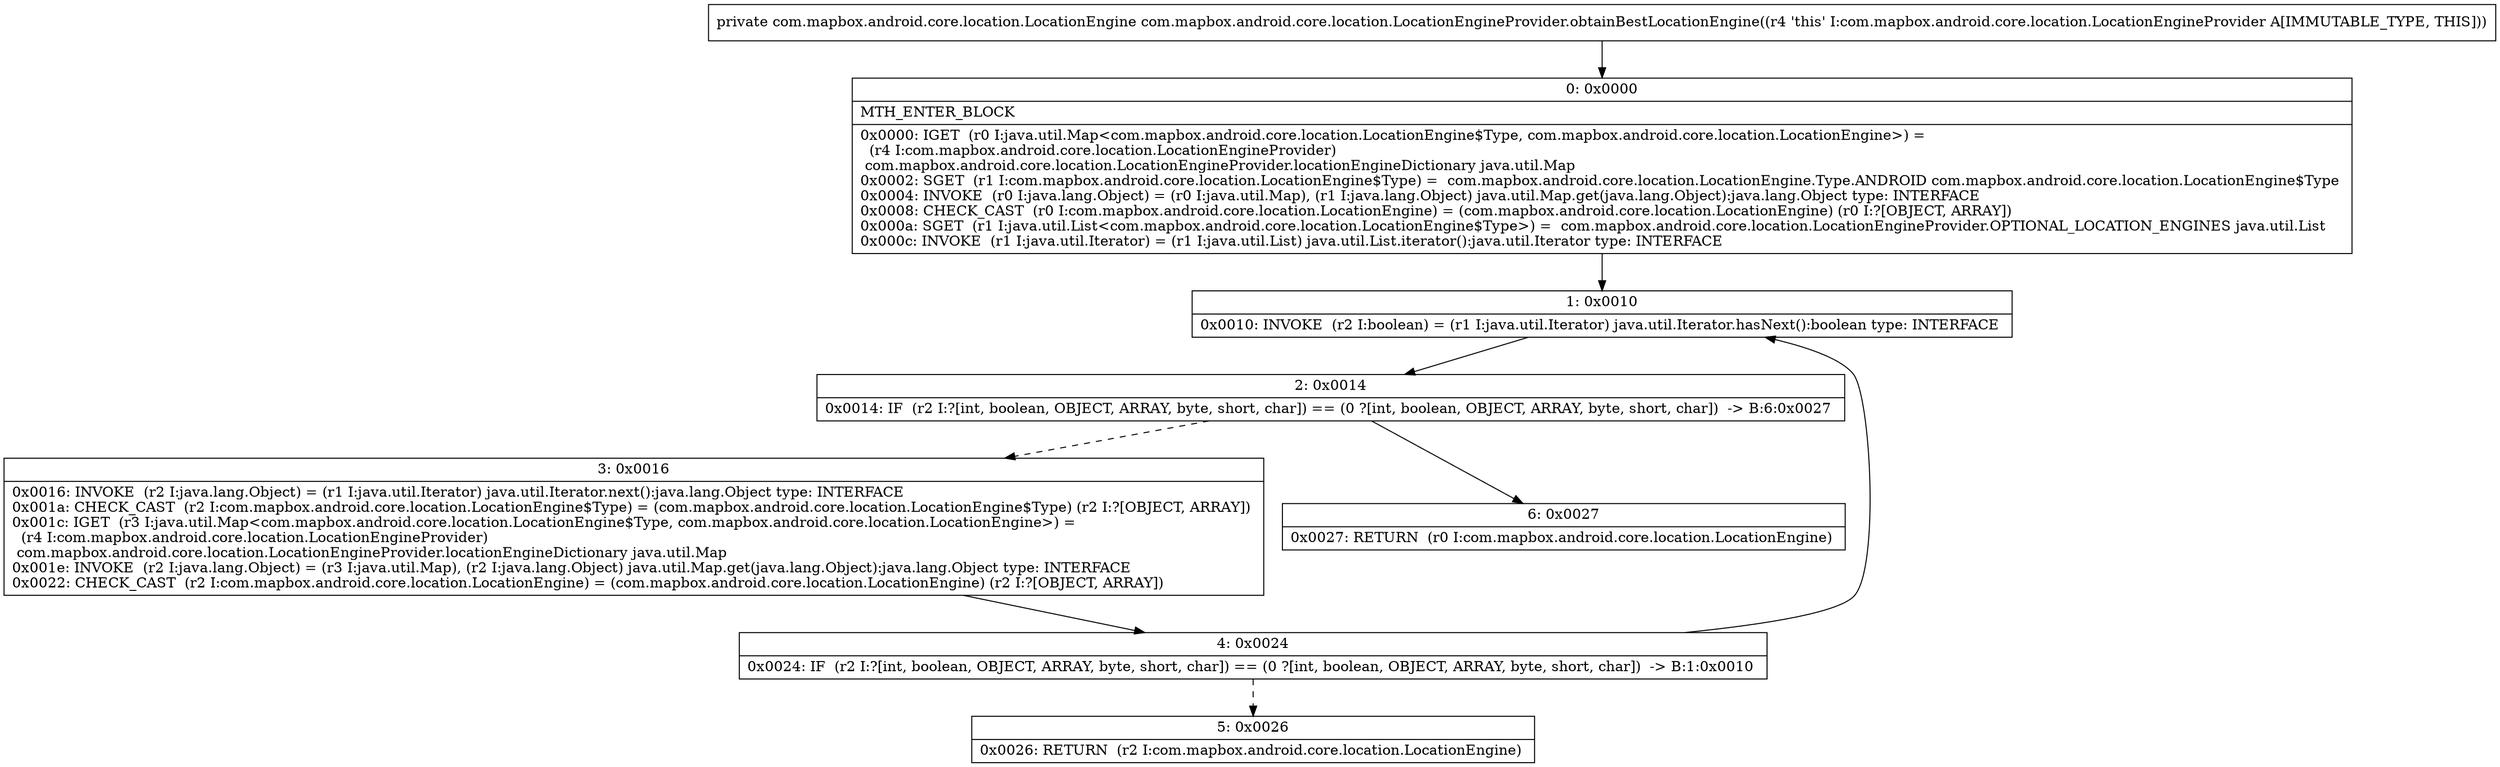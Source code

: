 digraph "CFG forcom.mapbox.android.core.location.LocationEngineProvider.obtainBestLocationEngine()Lcom\/mapbox\/android\/core\/location\/LocationEngine;" {
Node_0 [shape=record,label="{0\:\ 0x0000|MTH_ENTER_BLOCK\l|0x0000: IGET  (r0 I:java.util.Map\<com.mapbox.android.core.location.LocationEngine$Type, com.mapbox.android.core.location.LocationEngine\>) = \l  (r4 I:com.mapbox.android.core.location.LocationEngineProvider)\l com.mapbox.android.core.location.LocationEngineProvider.locationEngineDictionary java.util.Map \l0x0002: SGET  (r1 I:com.mapbox.android.core.location.LocationEngine$Type) =  com.mapbox.android.core.location.LocationEngine.Type.ANDROID com.mapbox.android.core.location.LocationEngine$Type \l0x0004: INVOKE  (r0 I:java.lang.Object) = (r0 I:java.util.Map), (r1 I:java.lang.Object) java.util.Map.get(java.lang.Object):java.lang.Object type: INTERFACE \l0x0008: CHECK_CAST  (r0 I:com.mapbox.android.core.location.LocationEngine) = (com.mapbox.android.core.location.LocationEngine) (r0 I:?[OBJECT, ARRAY]) \l0x000a: SGET  (r1 I:java.util.List\<com.mapbox.android.core.location.LocationEngine$Type\>) =  com.mapbox.android.core.location.LocationEngineProvider.OPTIONAL_LOCATION_ENGINES java.util.List \l0x000c: INVOKE  (r1 I:java.util.Iterator) = (r1 I:java.util.List) java.util.List.iterator():java.util.Iterator type: INTERFACE \l}"];
Node_1 [shape=record,label="{1\:\ 0x0010|0x0010: INVOKE  (r2 I:boolean) = (r1 I:java.util.Iterator) java.util.Iterator.hasNext():boolean type: INTERFACE \l}"];
Node_2 [shape=record,label="{2\:\ 0x0014|0x0014: IF  (r2 I:?[int, boolean, OBJECT, ARRAY, byte, short, char]) == (0 ?[int, boolean, OBJECT, ARRAY, byte, short, char])  \-\> B:6:0x0027 \l}"];
Node_3 [shape=record,label="{3\:\ 0x0016|0x0016: INVOKE  (r2 I:java.lang.Object) = (r1 I:java.util.Iterator) java.util.Iterator.next():java.lang.Object type: INTERFACE \l0x001a: CHECK_CAST  (r2 I:com.mapbox.android.core.location.LocationEngine$Type) = (com.mapbox.android.core.location.LocationEngine$Type) (r2 I:?[OBJECT, ARRAY]) \l0x001c: IGET  (r3 I:java.util.Map\<com.mapbox.android.core.location.LocationEngine$Type, com.mapbox.android.core.location.LocationEngine\>) = \l  (r4 I:com.mapbox.android.core.location.LocationEngineProvider)\l com.mapbox.android.core.location.LocationEngineProvider.locationEngineDictionary java.util.Map \l0x001e: INVOKE  (r2 I:java.lang.Object) = (r3 I:java.util.Map), (r2 I:java.lang.Object) java.util.Map.get(java.lang.Object):java.lang.Object type: INTERFACE \l0x0022: CHECK_CAST  (r2 I:com.mapbox.android.core.location.LocationEngine) = (com.mapbox.android.core.location.LocationEngine) (r2 I:?[OBJECT, ARRAY]) \l}"];
Node_4 [shape=record,label="{4\:\ 0x0024|0x0024: IF  (r2 I:?[int, boolean, OBJECT, ARRAY, byte, short, char]) == (0 ?[int, boolean, OBJECT, ARRAY, byte, short, char])  \-\> B:1:0x0010 \l}"];
Node_5 [shape=record,label="{5\:\ 0x0026|0x0026: RETURN  (r2 I:com.mapbox.android.core.location.LocationEngine) \l}"];
Node_6 [shape=record,label="{6\:\ 0x0027|0x0027: RETURN  (r0 I:com.mapbox.android.core.location.LocationEngine) \l}"];
MethodNode[shape=record,label="{private com.mapbox.android.core.location.LocationEngine com.mapbox.android.core.location.LocationEngineProvider.obtainBestLocationEngine((r4 'this' I:com.mapbox.android.core.location.LocationEngineProvider A[IMMUTABLE_TYPE, THIS])) }"];
MethodNode -> Node_0;
Node_0 -> Node_1;
Node_1 -> Node_2;
Node_2 -> Node_3[style=dashed];
Node_2 -> Node_6;
Node_3 -> Node_4;
Node_4 -> Node_1;
Node_4 -> Node_5[style=dashed];
}

